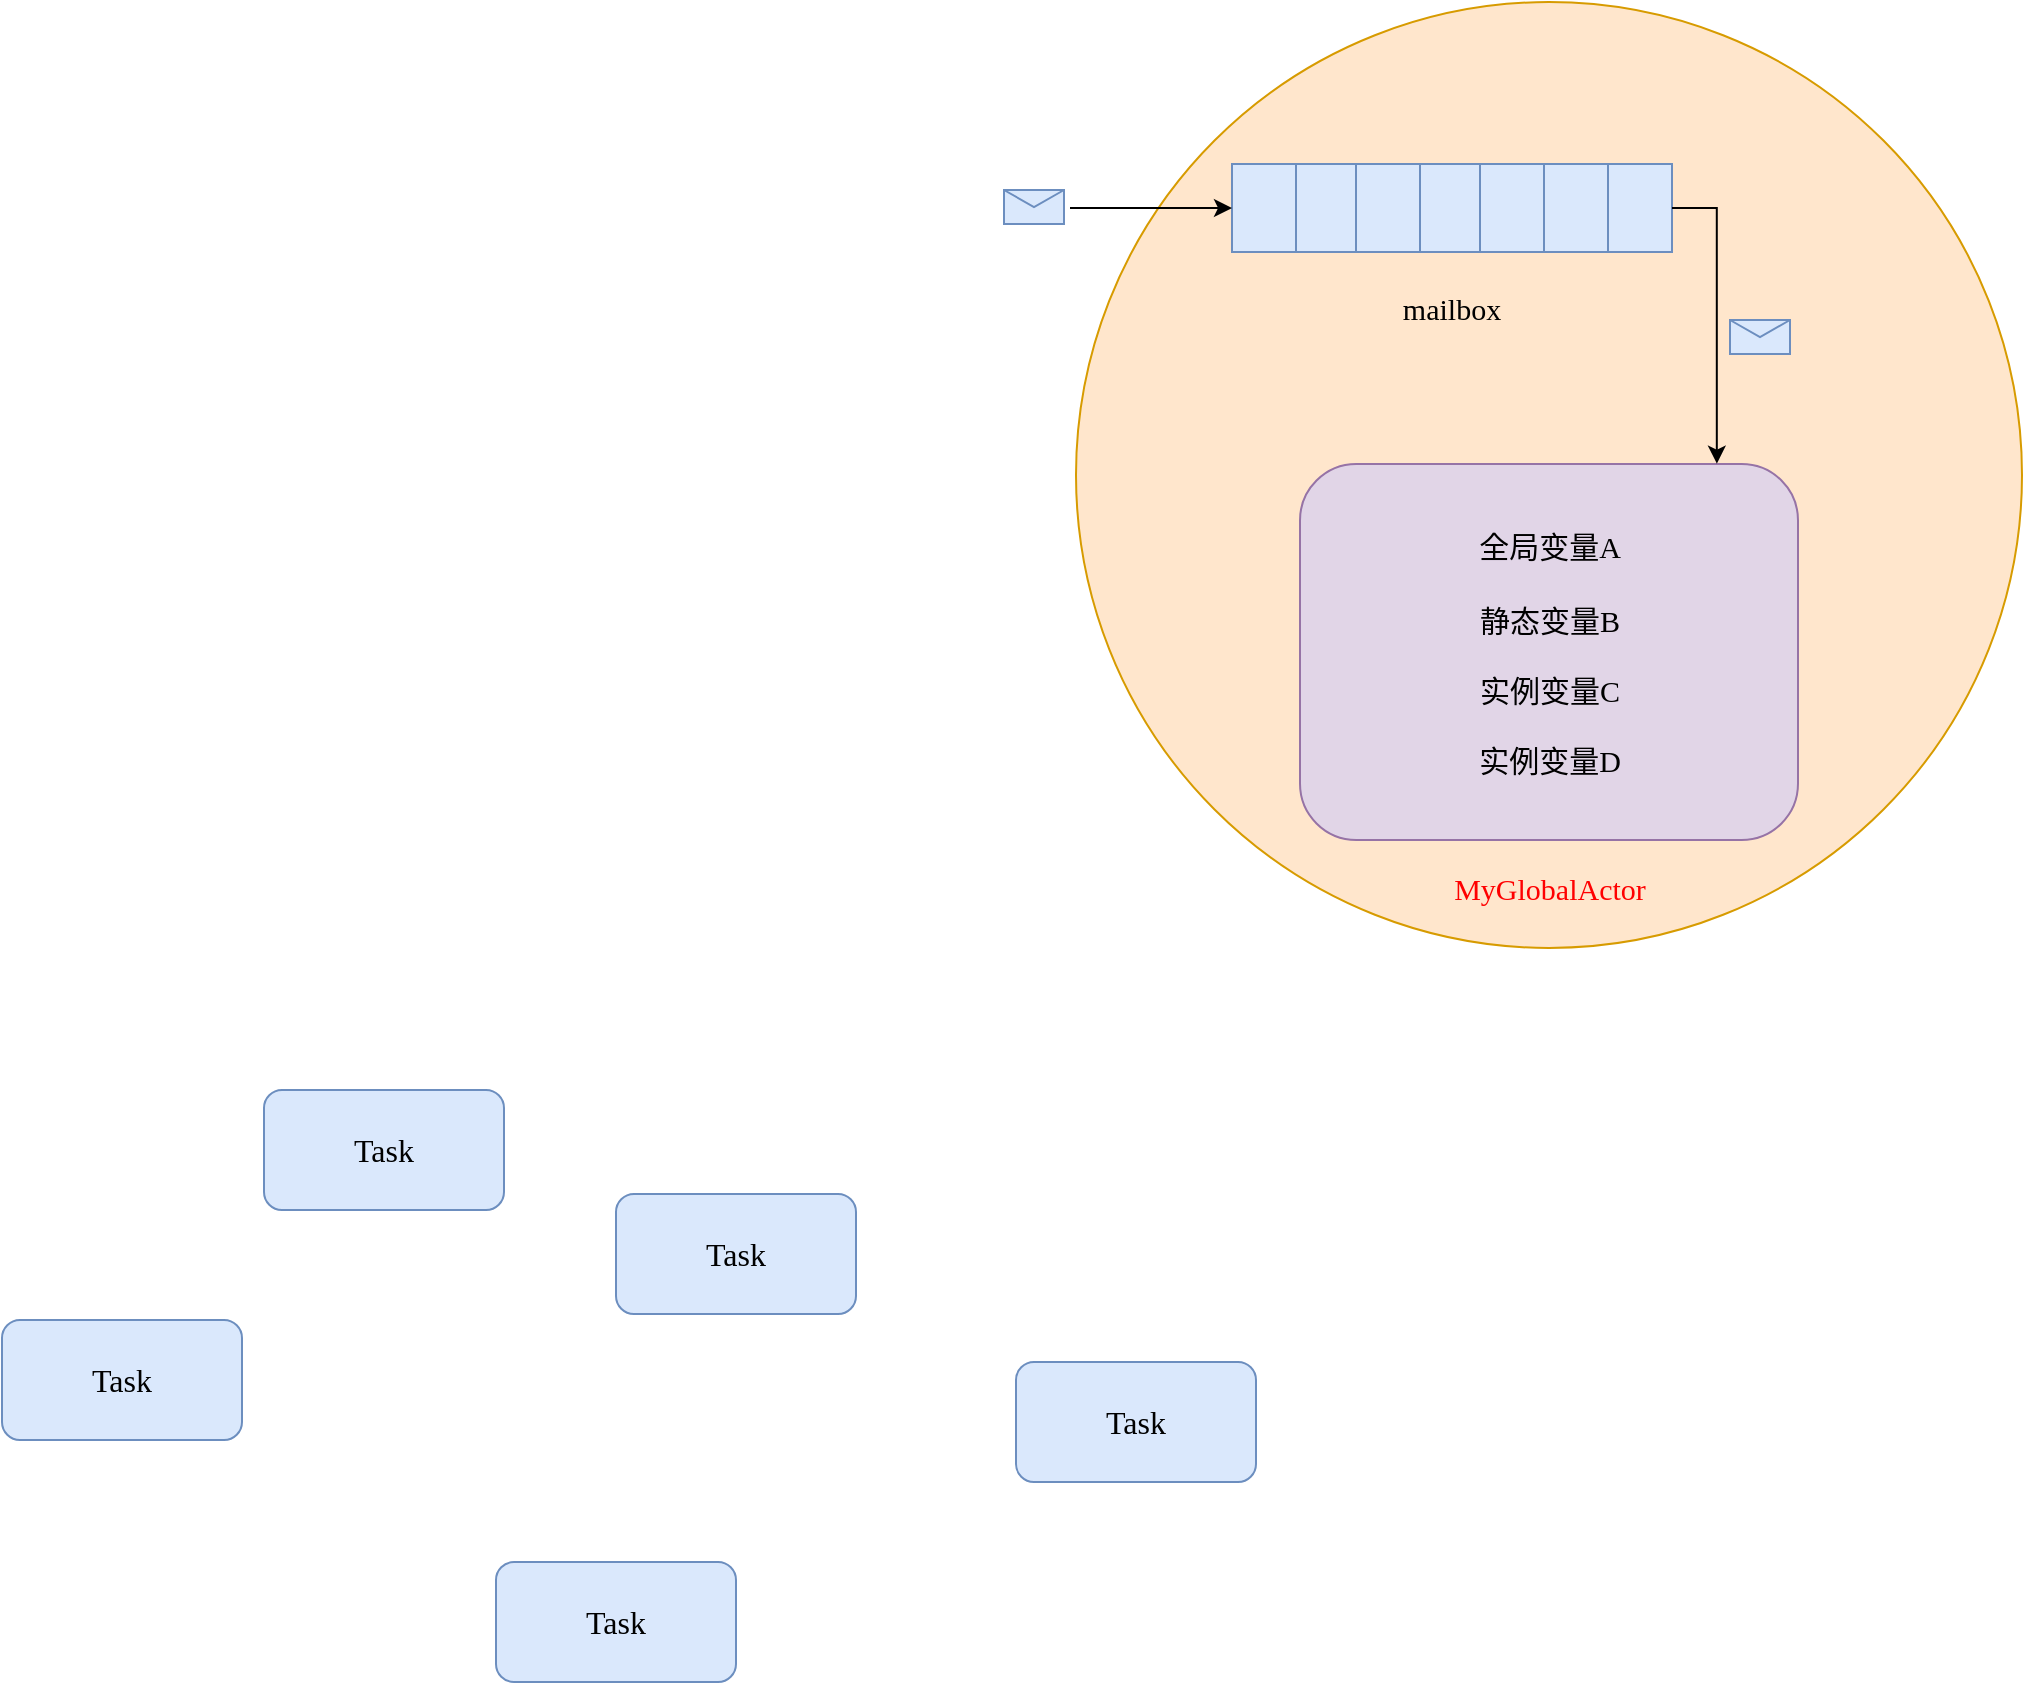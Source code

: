 <mxfile version="20.3.0" type="github">
  <diagram id="nJP0g5NtzlGyg-tOw0lX" name="GlobalActor">
    <mxGraphModel dx="1454" dy="906" grid="0" gridSize="10" guides="1" tooltips="1" connect="1" arrows="1" fold="1" page="1" pageScale="1" pageWidth="1654" pageHeight="2336" background="#FFFFFF" math="0" shadow="0">
      <root>
        <mxCell id="0" />
        <mxCell id="1" parent="0" />
        <mxCell id="0bHwUgwux6Rm_F31SL8b-1" value="Task" style="rounded=1;whiteSpace=wrap;html=1;fontSize=16;fillColor=#dae8fc;strokeColor=#6c8ebf;fontFamily=Comic Sans MS;" parent="1" vertex="1">
          <mxGeometry x="651" y="1507" width="120" height="60" as="geometry" />
        </mxCell>
        <mxCell id="0bHwUgwux6Rm_F31SL8b-2" value="Task" style="rounded=1;whiteSpace=wrap;html=1;fontSize=16;fillColor=#dae8fc;strokeColor=#6c8ebf;fontFamily=Comic Sans MS;" parent="1" vertex="1">
          <mxGeometry x="520" y="1622" width="120" height="60" as="geometry" />
        </mxCell>
        <mxCell id="0bHwUgwux6Rm_F31SL8b-3" value="Task" style="rounded=1;whiteSpace=wrap;html=1;fontSize=16;fillColor=#dae8fc;strokeColor=#6c8ebf;fontFamily=Comic Sans MS;" parent="1" vertex="1">
          <mxGeometry x="827" y="1559" width="120" height="60" as="geometry" />
        </mxCell>
        <mxCell id="0bHwUgwux6Rm_F31SL8b-4" value="Task" style="rounded=1;whiteSpace=wrap;html=1;fontSize=16;fillColor=#dae8fc;strokeColor=#6c8ebf;fontFamily=Comic Sans MS;" parent="1" vertex="1">
          <mxGeometry x="767" y="1743" width="120" height="60" as="geometry" />
        </mxCell>
        <mxCell id="0bHwUgwux6Rm_F31SL8b-5" value="Task" style="rounded=1;whiteSpace=wrap;html=1;fontSize=16;fillColor=#dae8fc;strokeColor=#6c8ebf;fontFamily=Comic Sans MS;" parent="1" vertex="1">
          <mxGeometry x="1027" y="1643" width="120" height="60" as="geometry" />
        </mxCell>
        <mxCell id="bGo9bAWWjB_CrvSO4o5X-1" value="" style="ellipse;whiteSpace=wrap;html=1;aspect=fixed;fillColor=#ffe6cc;strokeColor=#d79b00;comic=0;" parent="1" vertex="1">
          <mxGeometry x="1057" y="963" width="473" height="473" as="geometry" />
        </mxCell>
        <mxCell id="bGo9bAWWjB_CrvSO4o5X-2" value="" style="rounded=1;whiteSpace=wrap;html=1;fillColor=#e1d5e7;strokeColor=#9673a6;" parent="1" vertex="1">
          <mxGeometry x="1169" y="1194" width="249" height="188" as="geometry" />
        </mxCell>
        <mxCell id="bGo9bAWWjB_CrvSO4o5X-3" value="全局变量A" style="text;html=1;strokeColor=none;fillColor=none;align=center;verticalAlign=middle;whiteSpace=wrap;rounded=0;comic=0;fontSize=15;fontFamily=Comic Sans MS;" parent="1" vertex="1">
          <mxGeometry x="1248.5" y="1219.5" width="90" height="30" as="geometry" />
        </mxCell>
        <mxCell id="bGo9bAWWjB_CrvSO4o5X-4" value="静态变量B" style="text;html=1;strokeColor=none;fillColor=none;align=center;verticalAlign=middle;whiteSpace=wrap;rounded=0;comic=0;fontSize=15;fontFamily=Comic Sans MS;" parent="1" vertex="1">
          <mxGeometry x="1248.5" y="1256.5" width="90" height="30" as="geometry" />
        </mxCell>
        <mxCell id="bGo9bAWWjB_CrvSO4o5X-5" value="实例变量C" style="text;html=1;strokeColor=none;fillColor=none;align=center;verticalAlign=middle;whiteSpace=wrap;rounded=0;comic=0;fontSize=15;fontFamily=Comic Sans MS;" parent="1" vertex="1">
          <mxGeometry x="1248.5" y="1291.5" width="90" height="30" as="geometry" />
        </mxCell>
        <mxCell id="bGo9bAWWjB_CrvSO4o5X-7" value="" style="shape=table;html=1;whiteSpace=wrap;startSize=0;container=1;collapsible=0;childLayout=tableLayout;comic=0;fillColor=#dae8fc;strokeColor=#6c8ebf;" parent="1" vertex="1">
          <mxGeometry x="1135" y="1044" width="220" height="44" as="geometry" />
        </mxCell>
        <mxCell id="bGo9bAWWjB_CrvSO4o5X-8" value="" style="shape=tableRow;horizontal=0;startSize=0;swimlaneHead=0;swimlaneBody=0;top=0;left=0;bottom=0;right=0;collapsible=0;dropTarget=0;fillColor=none;points=[[0,0.5],[1,0.5]];portConstraint=eastwest;comic=0;" parent="bGo9bAWWjB_CrvSO4o5X-7" vertex="1">
          <mxGeometry width="220" height="44" as="geometry" />
        </mxCell>
        <mxCell id="bGo9bAWWjB_CrvSO4o5X-9" value="" style="shape=partialRectangle;html=1;whiteSpace=wrap;connectable=0;fillColor=none;top=0;left=0;bottom=0;right=0;overflow=hidden;comic=0;" parent="bGo9bAWWjB_CrvSO4o5X-8" vertex="1">
          <mxGeometry width="32" height="44" as="geometry">
            <mxRectangle width="32" height="44" as="alternateBounds" />
          </mxGeometry>
        </mxCell>
        <mxCell id="bGo9bAWWjB_CrvSO4o5X-10" value="" style="shape=partialRectangle;html=1;whiteSpace=wrap;connectable=0;fillColor=none;top=0;left=0;bottom=0;right=0;overflow=hidden;comic=0;" parent="bGo9bAWWjB_CrvSO4o5X-8" vertex="1">
          <mxGeometry x="32" width="30" height="44" as="geometry">
            <mxRectangle width="30" height="44" as="alternateBounds" />
          </mxGeometry>
        </mxCell>
        <mxCell id="bGo9bAWWjB_CrvSO4o5X-11" value="" style="shape=partialRectangle;html=1;whiteSpace=wrap;connectable=0;fillColor=none;top=0;left=0;bottom=0;right=0;overflow=hidden;comic=0;" parent="bGo9bAWWjB_CrvSO4o5X-8" vertex="1">
          <mxGeometry x="62" width="32" height="44" as="geometry">
            <mxRectangle width="32" height="44" as="alternateBounds" />
          </mxGeometry>
        </mxCell>
        <mxCell id="bGo9bAWWjB_CrvSO4o5X-20" style="shape=partialRectangle;html=1;whiteSpace=wrap;connectable=0;fillColor=none;top=0;left=0;bottom=0;right=0;overflow=hidden;comic=0;" parent="bGo9bAWWjB_CrvSO4o5X-8" vertex="1">
          <mxGeometry x="94" width="30" height="44" as="geometry">
            <mxRectangle width="30" height="44" as="alternateBounds" />
          </mxGeometry>
        </mxCell>
        <mxCell id="bGo9bAWWjB_CrvSO4o5X-21" style="shape=partialRectangle;html=1;whiteSpace=wrap;connectable=0;fillColor=none;top=0;left=0;bottom=0;right=0;overflow=hidden;comic=0;" parent="bGo9bAWWjB_CrvSO4o5X-8" vertex="1">
          <mxGeometry x="124" width="32" height="44" as="geometry">
            <mxRectangle width="32" height="44" as="alternateBounds" />
          </mxGeometry>
        </mxCell>
        <mxCell id="bGo9bAWWjB_CrvSO4o5X-22" style="shape=partialRectangle;html=1;whiteSpace=wrap;connectable=0;fillColor=none;top=0;left=0;bottom=0;right=0;overflow=hidden;comic=0;" parent="bGo9bAWWjB_CrvSO4o5X-8" vertex="1">
          <mxGeometry x="156" width="32" height="44" as="geometry">
            <mxRectangle width="32" height="44" as="alternateBounds" />
          </mxGeometry>
        </mxCell>
        <mxCell id="bGo9bAWWjB_CrvSO4o5X-23" style="shape=partialRectangle;html=1;whiteSpace=wrap;connectable=0;fillColor=none;top=0;left=0;bottom=0;right=0;overflow=hidden;comic=0;" parent="bGo9bAWWjB_CrvSO4o5X-8" vertex="1">
          <mxGeometry x="188" width="32" height="44" as="geometry">
            <mxRectangle width="32" height="44" as="alternateBounds" />
          </mxGeometry>
        </mxCell>
        <mxCell id="bGo9bAWWjB_CrvSO4o5X-24" value="" style="endArrow=classic;html=1;rounded=0;entryX=0;entryY=0.5;entryDx=0;entryDy=0;" parent="1" target="bGo9bAWWjB_CrvSO4o5X-8" edge="1">
          <mxGeometry width="50" height="50" relative="1" as="geometry">
            <mxPoint x="1054" y="1066" as="sourcePoint" />
            <mxPoint x="1068" y="1031" as="targetPoint" />
          </mxGeometry>
        </mxCell>
        <mxCell id="bGo9bAWWjB_CrvSO4o5X-26" value="mailbox" style="text;html=1;strokeColor=none;fillColor=none;align=center;verticalAlign=middle;whiteSpace=wrap;rounded=0;comic=1;fontSize=15;fontFamily=Comic Sans MS;" parent="1" vertex="1">
          <mxGeometry x="1215" y="1101" width="60" height="30" as="geometry" />
        </mxCell>
        <mxCell id="bGo9bAWWjB_CrvSO4o5X-28" value="实例变量D" style="text;html=1;strokeColor=none;fillColor=none;align=center;verticalAlign=middle;whiteSpace=wrap;rounded=0;comic=0;fontSize=15;fontFamily=Comic Sans MS;" parent="1" vertex="1">
          <mxGeometry x="1248.5" y="1326.5" width="90" height="30" as="geometry" />
        </mxCell>
        <mxCell id="bGo9bAWWjB_CrvSO4o5X-30" value="" style="shape=message;html=1;whiteSpace=wrap;html=1;outlineConnect=0;comic=0;fontFamily=Comic Sans MS;fontSize=15;fillColor=#dae8fc;strokeColor=#6c8ebf;" parent="1" vertex="1">
          <mxGeometry x="1021" y="1057" width="30" height="17" as="geometry" />
        </mxCell>
        <mxCell id="bGo9bAWWjB_CrvSO4o5X-32" value="" style="edgeStyle=segmentEdgeStyle;endArrow=classic;html=1;rounded=0;fontFamily=Comic Sans MS;fontSize=15;fontColor=#FF0000;exitX=1;exitY=0.5;exitDx=0;exitDy=0;entryX=0.837;entryY=-0.001;entryDx=0;entryDy=0;entryPerimeter=0;" parent="1" source="bGo9bAWWjB_CrvSO4o5X-8" target="bGo9bAWWjB_CrvSO4o5X-2" edge="1">
          <mxGeometry width="50" height="50" relative="1" as="geometry">
            <mxPoint x="1382" y="1071" as="sourcePoint" />
            <mxPoint x="1432" y="1021" as="targetPoint" />
            <Array as="points">
              <mxPoint x="1377" y="1066" />
            </Array>
          </mxGeometry>
        </mxCell>
        <mxCell id="bGo9bAWWjB_CrvSO4o5X-34" value="" style="shape=message;html=1;whiteSpace=wrap;html=1;outlineConnect=0;comic=0;fontFamily=Comic Sans MS;fontSize=15;fillColor=#dae8fc;strokeColor=#6c8ebf;" parent="1" vertex="1">
          <mxGeometry x="1384" y="1122" width="30" height="17" as="geometry" />
        </mxCell>
        <mxCell id="bGo9bAWWjB_CrvSO4o5X-36" value="MyGlobalActor" style="text;html=1;strokeColor=none;fillColor=none;align=center;verticalAlign=middle;whiteSpace=wrap;rounded=0;comic=1;fontSize=15;fontFamily=Comic Sans MS;fontColor=#FF0000;" parent="1" vertex="1">
          <mxGeometry x="1263.5" y="1391" width="60" height="30" as="geometry" />
        </mxCell>
      </root>
    </mxGraphModel>
  </diagram>
</mxfile>

